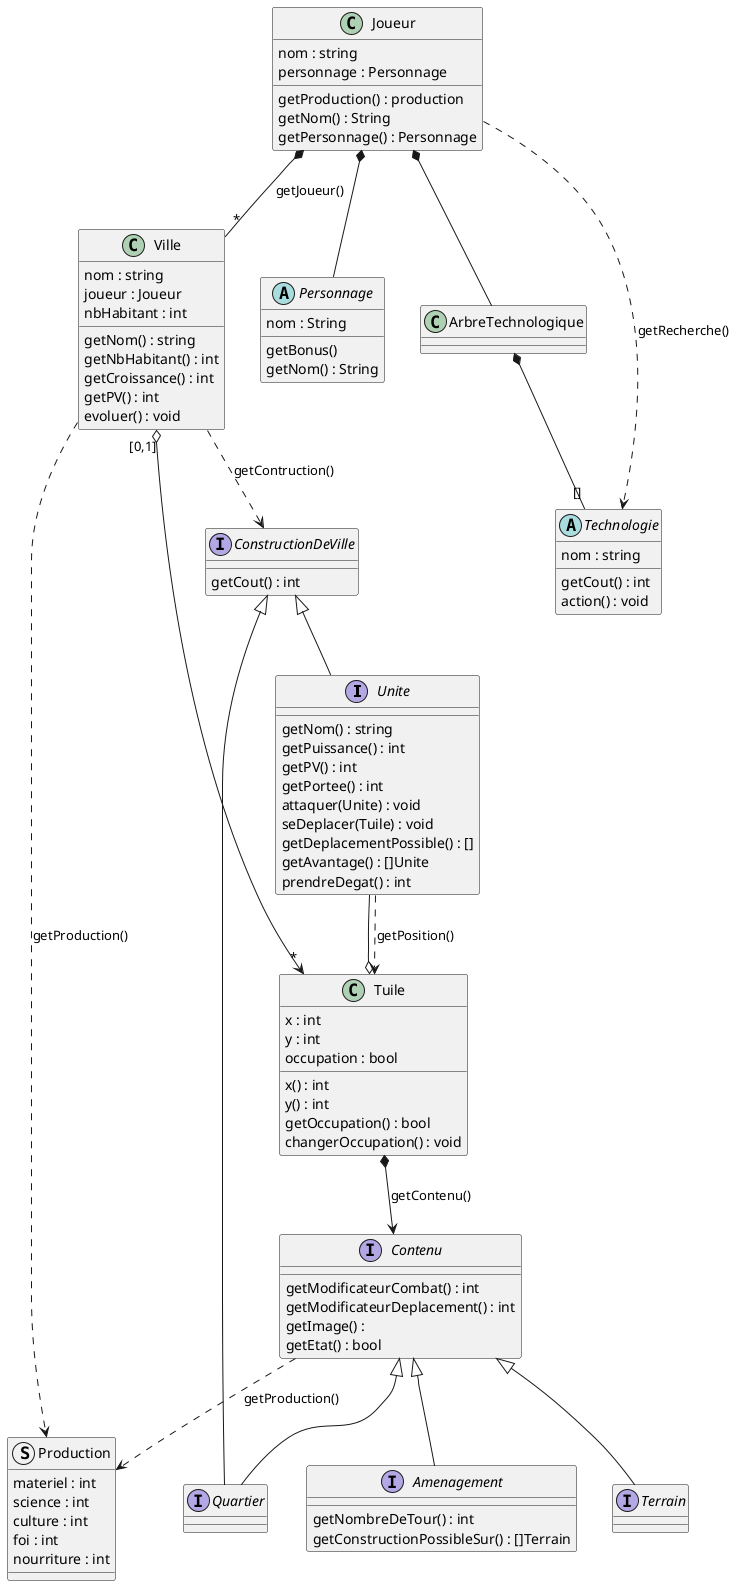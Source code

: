@startuml Civilization

Interface Unite {
    getNom() : string
    getPuissance() : int
    getPV() : int
    getPortee() : int
    attaquer(Unite) : void
    seDeplacer(Tuile) : void
    getDeplacementPossible() : []
    getAvantage() : []Unite
    prendreDegat() : int
}


Class Tuile {
    x : int
    y : int
    occupation : bool
    x() : int
    y() : int
    getOccupation() : bool
    changerOccupation() : void
}


Interface Contenu {
    getModificateurCombat() : int
    getModificateurDeplacement() : int
    getImage() : 
    getEtat() : bool
}

class Ville {
    nom : string
    joueur : Joueur
    nbHabitant : int
    getNom() : string
    getNbHabitant() : int
    getCroissance() : int
    getPV() : int
    evoluer() : void
}

struct Production {
    materiel : int
    science : int
    culture : int
    foi : int
    nourriture : int
}

Interface ConstructionDeVille {
    getCout() : int
}


Interface Quartier


Interface Amenagement {
    getNombreDeTour() : int
    getConstructionPossibleSur() : []Terrain
}


Interface Terrain


Abstract class Personnage {
    nom : String
    getBonus()
    getNom() : String
}


Class Joueur {
    nom : string
    personnage : Personnage
    getProduction() : production
    getNom() : String
    getPersonnage() : Personnage
}

Class ArbreTechnologique

Abstract Class Technologie {
    nom : string
    getCout() : int
    action() : void
}


Unite ..> Tuile : getPosition() 

Tuile *--> Contenu : getContenu()
Tuile o-- Unite

Contenu <|-- Quartier
Contenu <|-- Amenagement
Contenu <|-- Terrain
Contenu ..> Production : getProduction()

Ville "[0,1]" o-->"*" Tuile
Ville ..> ConstructionDeVille : getContruction()
Ville ..> Production : getProduction()

ConstructionDeVille <|-- Quartier
ConstructionDeVille <|-- Unite

Joueur *-- "*" Ville : getJoueur()
Joueur *-- Personnage
Joueur *-- ArbreTechnologique
Joueur ..> Technologie : getRecherche()

ArbreTechnologique *-- "[]" Technologie



@enduml
